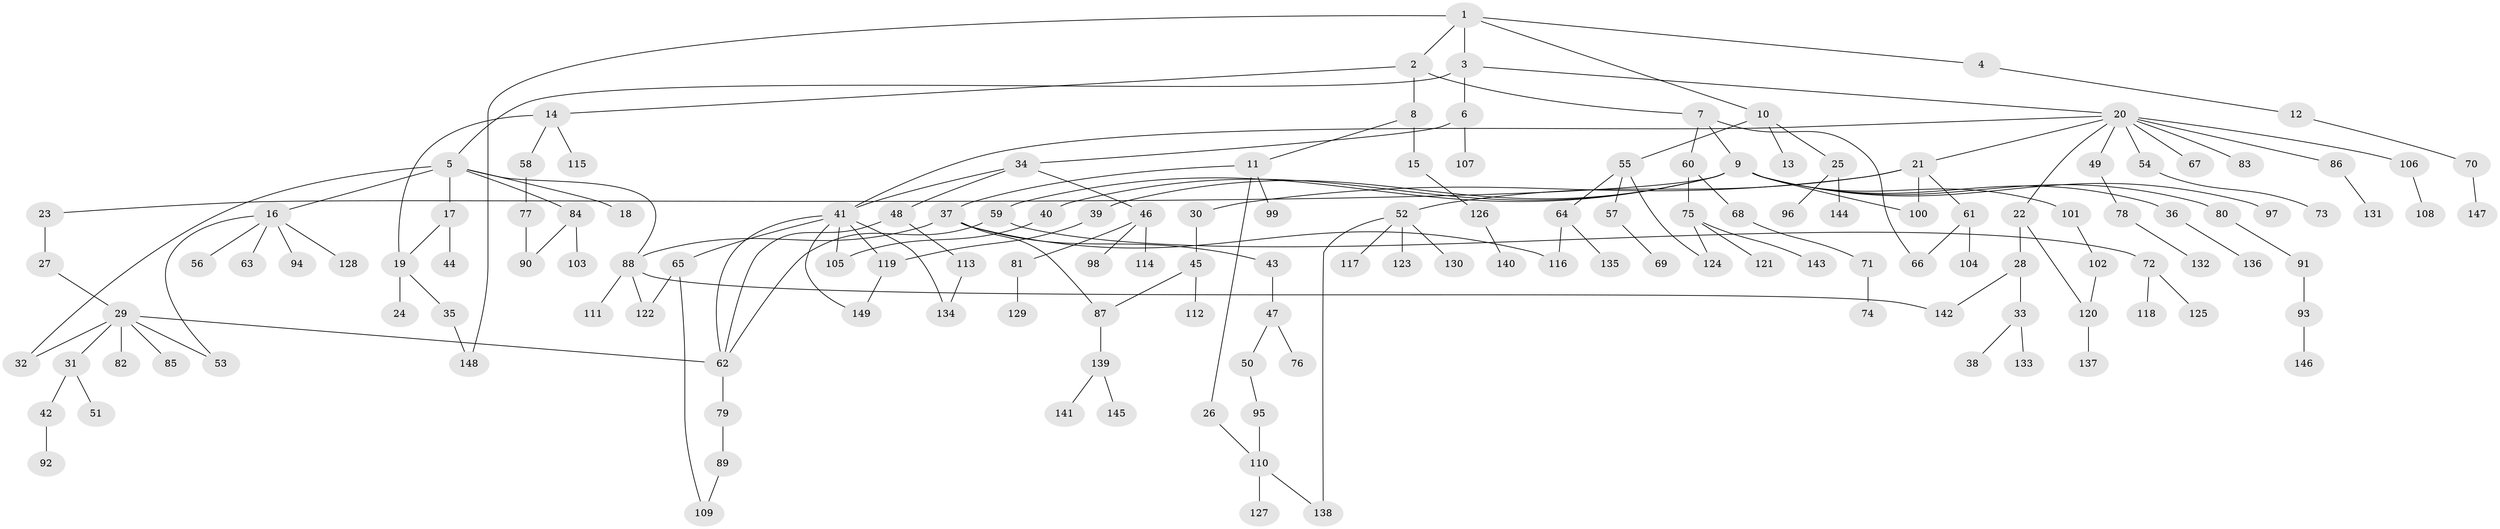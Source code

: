 // Generated by graph-tools (version 1.1) at 2025/49/03/09/25 03:49:19]
// undirected, 149 vertices, 173 edges
graph export_dot {
graph [start="1"]
  node [color=gray90,style=filled];
  1;
  2;
  3;
  4;
  5;
  6;
  7;
  8;
  9;
  10;
  11;
  12;
  13;
  14;
  15;
  16;
  17;
  18;
  19;
  20;
  21;
  22;
  23;
  24;
  25;
  26;
  27;
  28;
  29;
  30;
  31;
  32;
  33;
  34;
  35;
  36;
  37;
  38;
  39;
  40;
  41;
  42;
  43;
  44;
  45;
  46;
  47;
  48;
  49;
  50;
  51;
  52;
  53;
  54;
  55;
  56;
  57;
  58;
  59;
  60;
  61;
  62;
  63;
  64;
  65;
  66;
  67;
  68;
  69;
  70;
  71;
  72;
  73;
  74;
  75;
  76;
  77;
  78;
  79;
  80;
  81;
  82;
  83;
  84;
  85;
  86;
  87;
  88;
  89;
  90;
  91;
  92;
  93;
  94;
  95;
  96;
  97;
  98;
  99;
  100;
  101;
  102;
  103;
  104;
  105;
  106;
  107;
  108;
  109;
  110;
  111;
  112;
  113;
  114;
  115;
  116;
  117;
  118;
  119;
  120;
  121;
  122;
  123;
  124;
  125;
  126;
  127;
  128;
  129;
  130;
  131;
  132;
  133;
  134;
  135;
  136;
  137;
  138;
  139;
  140;
  141;
  142;
  143;
  144;
  145;
  146;
  147;
  148;
  149;
  1 -- 2;
  1 -- 3;
  1 -- 4;
  1 -- 10;
  1 -- 148;
  2 -- 7;
  2 -- 8;
  2 -- 14;
  3 -- 5;
  3 -- 6;
  3 -- 20;
  4 -- 12;
  5 -- 16;
  5 -- 17;
  5 -- 18;
  5 -- 84;
  5 -- 88;
  5 -- 32;
  6 -- 34;
  6 -- 107;
  7 -- 9;
  7 -- 60;
  7 -- 66;
  8 -- 11;
  8 -- 15;
  9 -- 23;
  9 -- 36;
  9 -- 39;
  9 -- 40;
  9 -- 59;
  9 -- 80;
  9 -- 97;
  9 -- 101;
  9 -- 100;
  10 -- 13;
  10 -- 25;
  10 -- 55;
  11 -- 26;
  11 -- 37;
  11 -- 99;
  12 -- 70;
  14 -- 19;
  14 -- 58;
  14 -- 115;
  15 -- 126;
  16 -- 56;
  16 -- 63;
  16 -- 94;
  16 -- 128;
  16 -- 53;
  17 -- 44;
  17 -- 19;
  19 -- 24;
  19 -- 35;
  20 -- 21;
  20 -- 22;
  20 -- 41;
  20 -- 49;
  20 -- 54;
  20 -- 67;
  20 -- 83;
  20 -- 86;
  20 -- 106;
  21 -- 30;
  21 -- 52;
  21 -- 61;
  21 -- 100;
  22 -- 28;
  22 -- 120;
  23 -- 27;
  25 -- 96;
  25 -- 144;
  26 -- 110;
  27 -- 29;
  28 -- 33;
  28 -- 142;
  29 -- 31;
  29 -- 32;
  29 -- 53;
  29 -- 82;
  29 -- 85;
  29 -- 62;
  30 -- 45;
  31 -- 42;
  31 -- 51;
  33 -- 38;
  33 -- 133;
  34 -- 46;
  34 -- 48;
  34 -- 41;
  35 -- 148;
  36 -- 136;
  37 -- 43;
  37 -- 87;
  37 -- 88;
  37 -- 116;
  39 -- 119;
  40 -- 105;
  41 -- 65;
  41 -- 105;
  41 -- 119;
  41 -- 149;
  41 -- 62;
  41 -- 134;
  42 -- 92;
  43 -- 47;
  45 -- 112;
  45 -- 87;
  46 -- 81;
  46 -- 98;
  46 -- 114;
  47 -- 50;
  47 -- 76;
  48 -- 62;
  48 -- 113;
  49 -- 78;
  50 -- 95;
  52 -- 117;
  52 -- 123;
  52 -- 130;
  52 -- 138;
  54 -- 73;
  55 -- 57;
  55 -- 64;
  55 -- 124;
  57 -- 69;
  58 -- 77;
  59 -- 72;
  59 -- 62;
  60 -- 68;
  60 -- 75;
  61 -- 104;
  61 -- 66;
  62 -- 79;
  64 -- 116;
  64 -- 135;
  65 -- 122;
  65 -- 109;
  68 -- 71;
  70 -- 147;
  71 -- 74;
  72 -- 118;
  72 -- 125;
  75 -- 121;
  75 -- 124;
  75 -- 143;
  77 -- 90;
  78 -- 132;
  79 -- 89;
  80 -- 91;
  81 -- 129;
  84 -- 103;
  84 -- 90;
  86 -- 131;
  87 -- 139;
  88 -- 111;
  88 -- 122;
  88 -- 142;
  89 -- 109;
  91 -- 93;
  93 -- 146;
  95 -- 110;
  101 -- 102;
  102 -- 120;
  106 -- 108;
  110 -- 127;
  110 -- 138;
  113 -- 134;
  119 -- 149;
  120 -- 137;
  126 -- 140;
  139 -- 141;
  139 -- 145;
}
